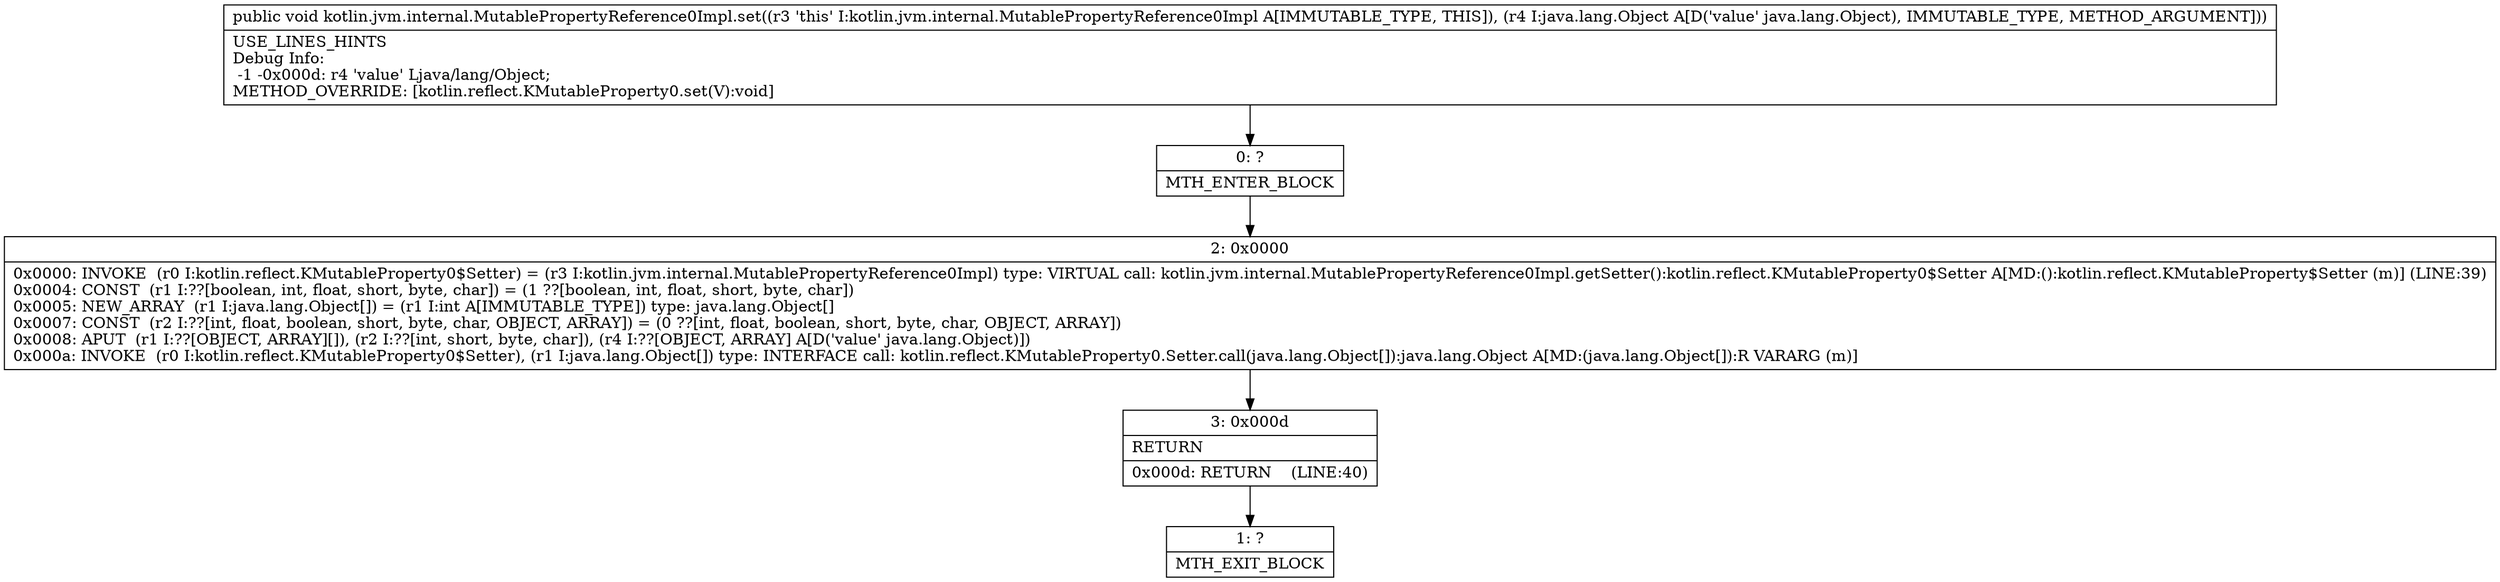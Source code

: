 digraph "CFG forkotlin.jvm.internal.MutablePropertyReference0Impl.set(Ljava\/lang\/Object;)V" {
Node_0 [shape=record,label="{0\:\ ?|MTH_ENTER_BLOCK\l}"];
Node_2 [shape=record,label="{2\:\ 0x0000|0x0000: INVOKE  (r0 I:kotlin.reflect.KMutableProperty0$Setter) = (r3 I:kotlin.jvm.internal.MutablePropertyReference0Impl) type: VIRTUAL call: kotlin.jvm.internal.MutablePropertyReference0Impl.getSetter():kotlin.reflect.KMutableProperty0$Setter A[MD:():kotlin.reflect.KMutableProperty$Setter (m)] (LINE:39)\l0x0004: CONST  (r1 I:??[boolean, int, float, short, byte, char]) = (1 ??[boolean, int, float, short, byte, char]) \l0x0005: NEW_ARRAY  (r1 I:java.lang.Object[]) = (r1 I:int A[IMMUTABLE_TYPE]) type: java.lang.Object[] \l0x0007: CONST  (r2 I:??[int, float, boolean, short, byte, char, OBJECT, ARRAY]) = (0 ??[int, float, boolean, short, byte, char, OBJECT, ARRAY]) \l0x0008: APUT  (r1 I:??[OBJECT, ARRAY][]), (r2 I:??[int, short, byte, char]), (r4 I:??[OBJECT, ARRAY] A[D('value' java.lang.Object)]) \l0x000a: INVOKE  (r0 I:kotlin.reflect.KMutableProperty0$Setter), (r1 I:java.lang.Object[]) type: INTERFACE call: kotlin.reflect.KMutableProperty0.Setter.call(java.lang.Object[]):java.lang.Object A[MD:(java.lang.Object[]):R VARARG (m)]\l}"];
Node_3 [shape=record,label="{3\:\ 0x000d|RETURN\l|0x000d: RETURN    (LINE:40)\l}"];
Node_1 [shape=record,label="{1\:\ ?|MTH_EXIT_BLOCK\l}"];
MethodNode[shape=record,label="{public void kotlin.jvm.internal.MutablePropertyReference0Impl.set((r3 'this' I:kotlin.jvm.internal.MutablePropertyReference0Impl A[IMMUTABLE_TYPE, THIS]), (r4 I:java.lang.Object A[D('value' java.lang.Object), IMMUTABLE_TYPE, METHOD_ARGUMENT]))  | USE_LINES_HINTS\lDebug Info:\l  \-1 \-0x000d: r4 'value' Ljava\/lang\/Object;\lMETHOD_OVERRIDE: [kotlin.reflect.KMutableProperty0.set(V):void]\l}"];
MethodNode -> Node_0;Node_0 -> Node_2;
Node_2 -> Node_3;
Node_3 -> Node_1;
}

